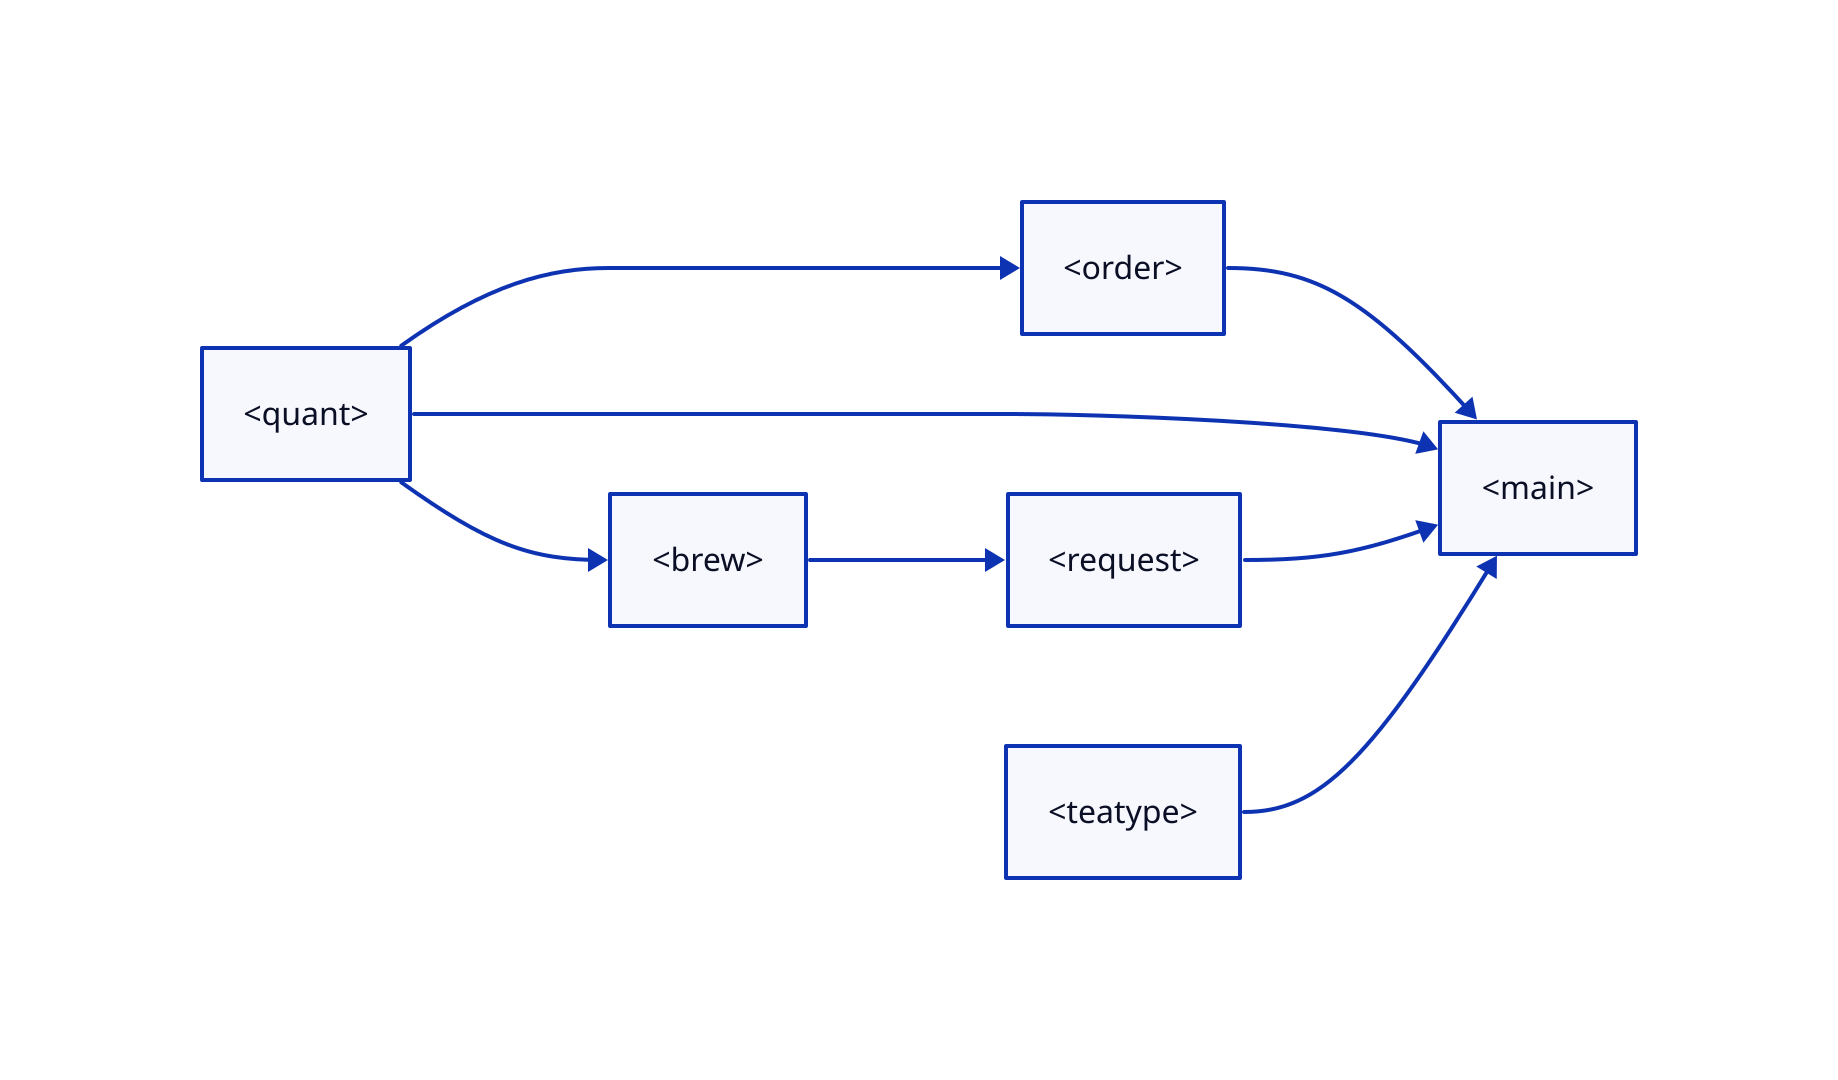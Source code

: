direction: right

"<brew>" -> "<request>"
"<order>" -> "<main>"
"<quant>" -> "<brew>"
"<quant>" -> "<main>"
"<quant>" -> "<order>"
"<request>" -> "<main>"
"<teatype>" -> "<main>"
